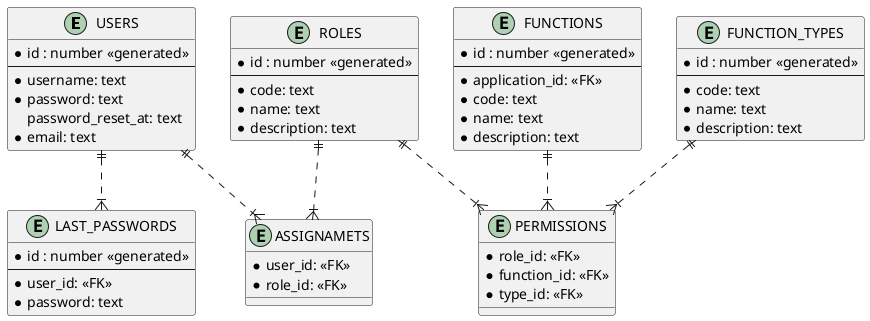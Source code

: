 @startuml
entity "USERS" {
  * id : number <<generated>>
  --
  * username: text
  * password: text
  password_reset_at: text
  * email: text
}

entity "LAST_PASSWORDS" {
  * id : number <<generated>>
  --
  * user_id: <<FK>>
  * password: text
}

entity "ROLES" {
  * id : number <<generated>>
  --
  * code: text
  * name: text
  * description: text
}

entity "FUNCTIONS" {
  * id : number <<generated>>
  --
  * application_id: <<FK>>
  * code: text
  * name: text
  * description: text
}

entity "FUNCTION_TYPES" {
  * id : number <<generated>>
  --
  * code: text
  * name: text
  * description: text
}

entity "ASSIGNAMETS" {
  * user_id: <<FK>>
  * role_id: <<FK>>
}

entity "PERMISSIONS" {
  * role_id: <<FK>>
  * function_id: <<FK>>
  * type_id: <<FK>>
}

USERS ||..|{ LAST_PASSWORDS
USERS ||..|{ ASSIGNAMETS
ROLES ||..|{ ASSIGNAMETS
FUNCTIONS ||..|{ PERMISSIONS
ROLES ||..|{ PERMISSIONS
FUNCTION_TYPES ||..|{ PERMISSIONS
@enduml